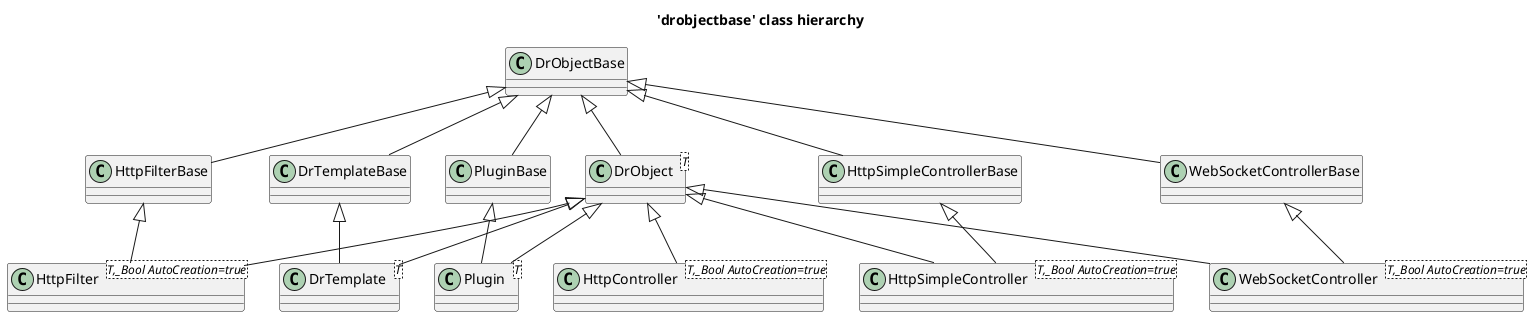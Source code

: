 @startuml
title 'drobjectbase' class hierarchy
class "DrObjectBase" as C_0000948678946378292650
class C_0000948678946378292650 {
__
}
class "DrObject<T>" as C_0000928351319055387329
class C_0000928351319055387329 {
__
}
class "HttpFilterBase" as C_0001287349830889935744
class C_0001287349830889935744 {
__
}
class "HttpFilter<T,_Bool AutoCreation=true>" as C_0001423317784030907931
class C_0001423317784030907931 {
__
}
class "DrTemplateBase" as C_0000286555068366301766
class C_0000286555068366301766 {
__
}
class "DrTemplate<T>" as C_0000730908334399288167
class C_0000730908334399288167 {
__
}
class "PluginBase" as C_0001766132705992294525
class C_0001766132705992294525 {
__
}
class "Plugin<T>" as C_0000090245984191403772
class C_0000090245984191403772 {
__
}
class "HttpSimpleControllerBase" as C_0000128620413217137181
class C_0000128620413217137181 {
__
}
class "WebSocketControllerBase" as C_0001615046545627727628
class C_0001615046545627727628 {
__
}
class "HttpController<T,_Bool AutoCreation=true>" as C_0000022864597420834899
class C_0000022864597420834899 {
__
}
class "HttpSimpleController<T,_Bool AutoCreation=true>" as C_0000230834042887687668
class C_0000230834042887687668 {
__
}
class "WebSocketController<T,_Bool AutoCreation=true>" as C_0001306947998463000992
class C_0001306947998463000992 {
__
}
C_0000948678946378292650 <|-- C_0000928351319055387329
C_0000948678946378292650 <|-- C_0001287349830889935744
C_0000928351319055387329 <|-- C_0001423317784030907931
C_0001287349830889935744 <|-- C_0001423317784030907931
C_0000948678946378292650 <|-- C_0000286555068366301766
C_0000928351319055387329 <|-- C_0000730908334399288167
C_0000286555068366301766 <|-- C_0000730908334399288167
C_0000948678946378292650 <|-- C_0001766132705992294525
C_0001766132705992294525 <|-- C_0000090245984191403772
C_0000928351319055387329 <|-- C_0000090245984191403772
C_0000948678946378292650 <|-- C_0000128620413217137181
C_0000948678946378292650 <|-- C_0001615046545627727628
C_0000928351319055387329 <|-- C_0000022864597420834899
C_0000928351319055387329 <|-- C_0000230834042887687668
C_0000128620413217137181 <|-- C_0000230834042887687668
C_0000928351319055387329 <|-- C_0001306947998463000992
C_0001615046545627727628 <|-- C_0001306947998463000992

'Generated with clang-uml, version 0.4.0-9-gc398c6f
'LLVM version Ubuntu clang version 15.0.7
@enduml
